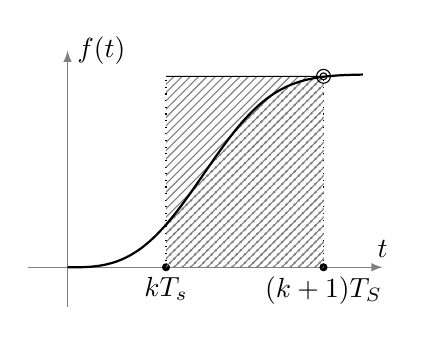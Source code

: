 ﻿\begin{tikzpicture} [scale=2.5]

% Assi
	\draw[-latex, gray] (-0.2, 0) -- (1.6, 0) node[above, black] {$t$};
	\draw[-latex, gray] (0, -0.2) -- (0, 1.1) node[right, black] {$f(t)$};

% S2
	\fill [pattern = crosshatch dots, pattern color=gray, domain=0.5:1.3, variable=\x, smooth]
      (0.5, 0) -- plot ({\x}, {0.98-exp(-2*(\x*\x*\x+0.01))})
      -- (1.3, 0) -- cycle;

% Cambiamento di segno
	\filldraw (0.5, 0) circle (0.5pt) node[below] {$kT_s$};
	\filldraw (1.3, 0) circle (0.5pt) node[below] {$(k+1)T_S$};
	\draw [dotted] (1.3, 0) -- ++ (0, 0.97);
	\draw [dotted] (0.5, 0) -- ++ (0, 0.97);

% Eulero avanti
	\fill [pattern = north east lines, pattern color=gray]
      (0.5, 0) rectangle (1.3, 0.97);
	\draw (1.3, 0.97) circle(0.5pt) circle(1pt) --++ (-0.8, 0);

% Funzione
	\draw[scale=1, domain=0:1.5, smooth, variable=\x, thick]
		plot ({\x},{0.98-exp(-2*(\x*\x*\x+0.01))});

\end{tikzpicture}